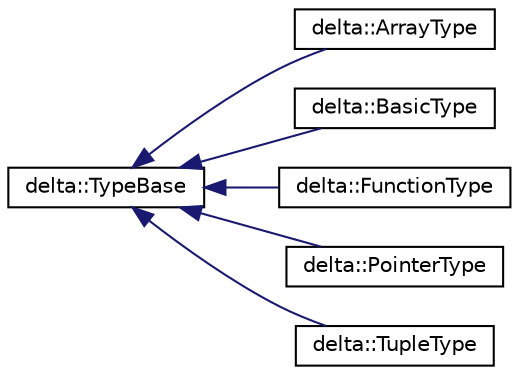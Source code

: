 digraph "Graphical Class Hierarchy"
{
  edge [fontname="Helvetica",fontsize="10",labelfontname="Helvetica",labelfontsize="10"];
  node [fontname="Helvetica",fontsize="10",shape=record];
  rankdir="LR";
  Node0 [label="delta::TypeBase",height=0.2,width=0.4,color="black", fillcolor="white", style="filled",URL="$classdelta_1_1_type_base.html"];
  Node0 -> Node1 [dir="back",color="midnightblue",fontsize="10",style="solid",fontname="Helvetica"];
  Node1 [label="delta::ArrayType",height=0.2,width=0.4,color="black", fillcolor="white", style="filled",URL="$classdelta_1_1_array_type.html"];
  Node0 -> Node2 [dir="back",color="midnightblue",fontsize="10",style="solid",fontname="Helvetica"];
  Node2 [label="delta::BasicType",height=0.2,width=0.4,color="black", fillcolor="white", style="filled",URL="$classdelta_1_1_basic_type.html"];
  Node0 -> Node3 [dir="back",color="midnightblue",fontsize="10",style="solid",fontname="Helvetica"];
  Node3 [label="delta::FunctionType",height=0.2,width=0.4,color="black", fillcolor="white", style="filled",URL="$classdelta_1_1_function_type.html"];
  Node0 -> Node4 [dir="back",color="midnightblue",fontsize="10",style="solid",fontname="Helvetica"];
  Node4 [label="delta::PointerType",height=0.2,width=0.4,color="black", fillcolor="white", style="filled",URL="$classdelta_1_1_pointer_type.html"];
  Node0 -> Node5 [dir="back",color="midnightblue",fontsize="10",style="solid",fontname="Helvetica"];
  Node5 [label="delta::TupleType",height=0.2,width=0.4,color="black", fillcolor="white", style="filled",URL="$classdelta_1_1_tuple_type.html"];
}
